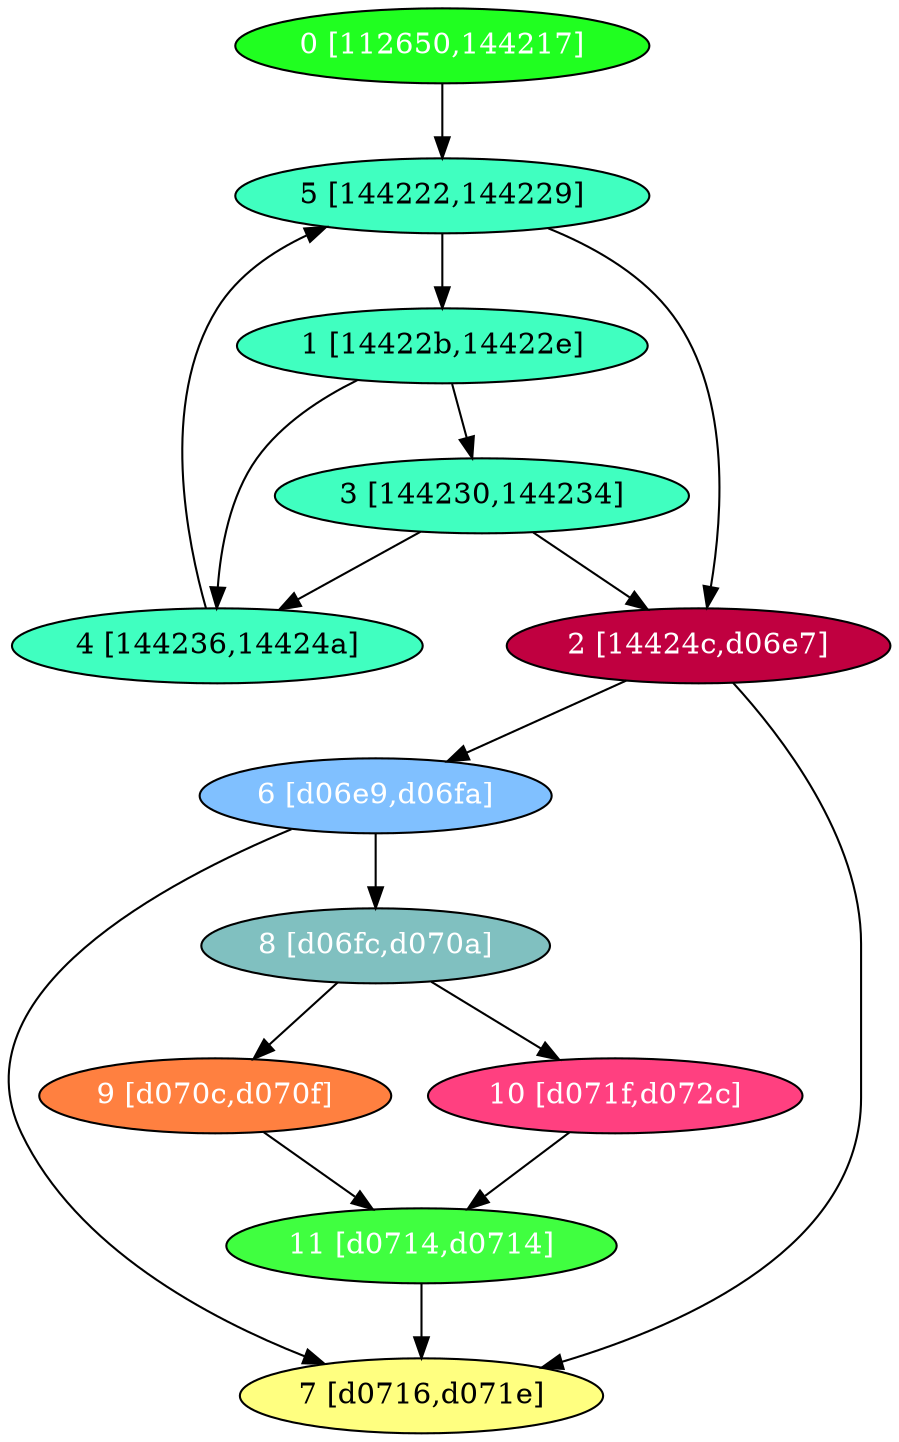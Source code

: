 diGraph libnss3{
	libnss3_0  [style=filled fillcolor="#20FF20" fontcolor="#ffffff" shape=oval label="0 [112650,144217]"]
	libnss3_1  [style=filled fillcolor="#40FFC0" fontcolor="#000000" shape=oval label="1 [14422b,14422e]"]
	libnss3_2  [style=filled fillcolor="#C00040" fontcolor="#ffffff" shape=oval label="2 [14424c,d06e7]"]
	libnss3_3  [style=filled fillcolor="#40FFC0" fontcolor="#000000" shape=oval label="3 [144230,144234]"]
	libnss3_4  [style=filled fillcolor="#40FFC0" fontcolor="#000000" shape=oval label="4 [144236,14424a]"]
	libnss3_5  [style=filled fillcolor="#40FFC0" fontcolor="#000000" shape=oval label="5 [144222,144229]"]
	libnss3_6  [style=filled fillcolor="#80C0FF" fontcolor="#ffffff" shape=oval label="6 [d06e9,d06fa]"]
	libnss3_7  [style=filled fillcolor="#FFFF80" fontcolor="#000000" shape=oval label="7 [d0716,d071e]"]
	libnss3_8  [style=filled fillcolor="#80C0C0" fontcolor="#ffffff" shape=oval label="8 [d06fc,d070a]"]
	libnss3_9  [style=filled fillcolor="#FF8040" fontcolor="#ffffff" shape=oval label="9 [d070c,d070f]"]
	libnss3_a  [style=filled fillcolor="#FF4080" fontcolor="#ffffff" shape=oval label="10 [d071f,d072c]"]
	libnss3_b  [style=filled fillcolor="#40FF40" fontcolor="#ffffff" shape=oval label="11 [d0714,d0714]"]

	libnss3_0 -> libnss3_5
	libnss3_1 -> libnss3_3
	libnss3_1 -> libnss3_4
	libnss3_2 -> libnss3_6
	libnss3_2 -> libnss3_7
	libnss3_3 -> libnss3_2
	libnss3_3 -> libnss3_4
	libnss3_4 -> libnss3_5
	libnss3_5 -> libnss3_1
	libnss3_5 -> libnss3_2
	libnss3_6 -> libnss3_7
	libnss3_6 -> libnss3_8
	libnss3_8 -> libnss3_9
	libnss3_8 -> libnss3_a
	libnss3_9 -> libnss3_b
	libnss3_a -> libnss3_b
	libnss3_b -> libnss3_7
}